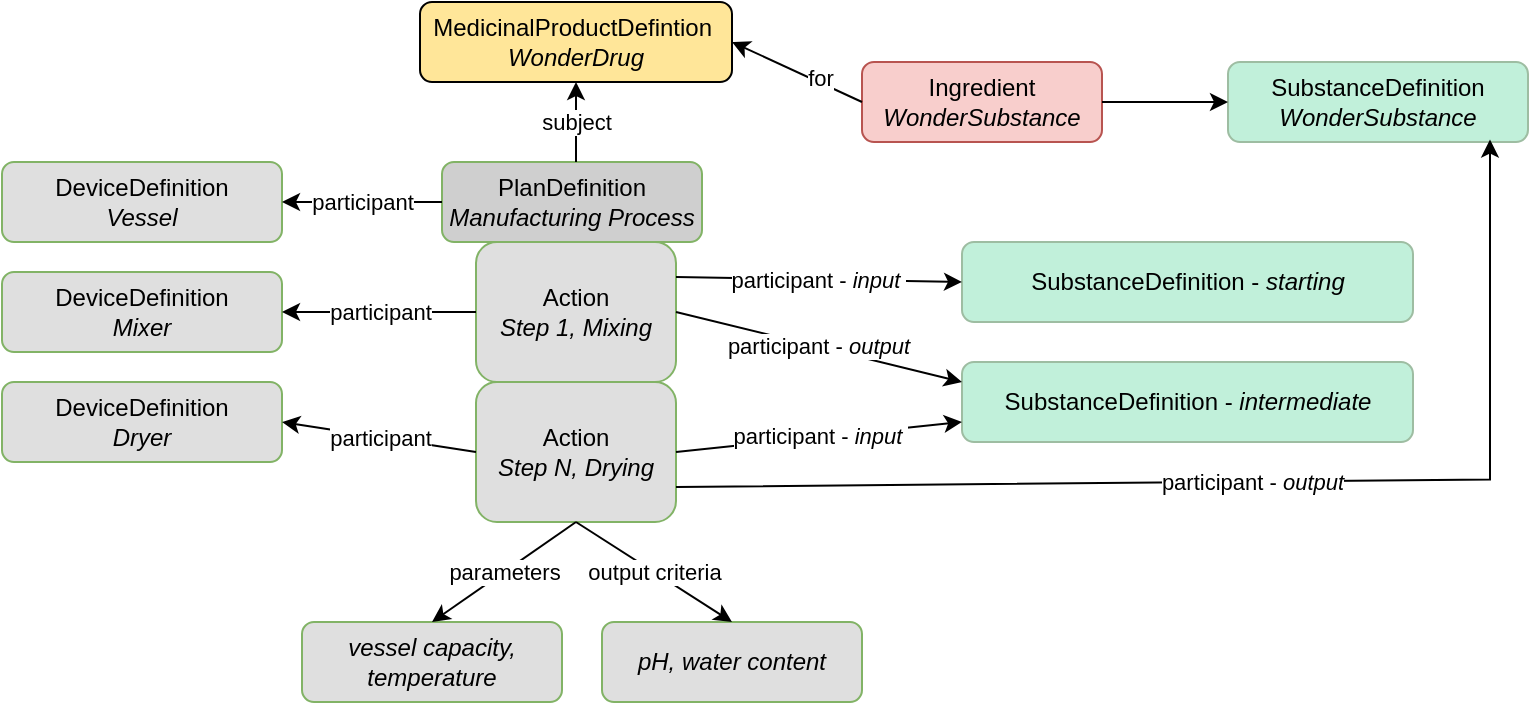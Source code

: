 <mxfile version="21.6.5" type="device">
  <diagram id="C5RBs43oDa-KdzZeNtuy" name="Page-1">
    <mxGraphModel dx="1611" dy="1762" grid="1" gridSize="10" guides="1" tooltips="1" connect="1" arrows="1" fold="1" page="1" pageScale="1" pageWidth="827" pageHeight="1169" math="0" shadow="0">
      <root>
        <mxCell id="WIyWlLk6GJQsqaUBKTNV-0" />
        <mxCell id="WIyWlLk6GJQsqaUBKTNV-1" parent="WIyWlLk6GJQsqaUBKTNV-0" />
        <mxCell id="PtvGfc8u3fFPzmpzfyYF-7" value="MedicinalProductDefintion&amp;nbsp;&lt;br&gt;&lt;i&gt;WonderDrug&lt;/i&gt;" style="rounded=1;whiteSpace=wrap;html=1;fontSize=12;glass=0;strokeWidth=1;shadow=0;fillColor=#ffe699;" parent="WIyWlLk6GJQsqaUBKTNV-1" vertex="1">
          <mxGeometry x="9" y="-90" width="156" height="40" as="geometry" />
        </mxCell>
        <mxCell id="PtvGfc8u3fFPzmpzfyYF-18" value="PlanDefinition&lt;br&gt;&lt;i&gt;Manufacturing Process&lt;/i&gt;" style="rounded=1;whiteSpace=wrap;html=1;fontSize=12;glass=0;strokeWidth=1;shadow=0;fillColor=#cfcfcf;strokeColor=#82b366;" parent="WIyWlLk6GJQsqaUBKTNV-1" vertex="1">
          <mxGeometry x="20" y="-10" width="130" height="40" as="geometry" />
        </mxCell>
        <mxCell id="Kh6UWCqLEouyqFOK7ntM-0" value="Action&lt;i&gt;&lt;br&gt;Step 1, Mixing&lt;/i&gt;" style="rounded=1;whiteSpace=wrap;html=1;fontSize=12;glass=0;strokeWidth=1;shadow=0;fillColor=#dfdfdf;strokeColor=#82b366;" parent="WIyWlLk6GJQsqaUBKTNV-1" vertex="1">
          <mxGeometry x="37" y="30" width="100" height="70" as="geometry" />
        </mxCell>
        <mxCell id="Kh6UWCqLEouyqFOK7ntM-1" value="Action&lt;br&gt;&lt;i&gt;Step N, Drying&lt;/i&gt;" style="rounded=1;whiteSpace=wrap;html=1;fontSize=12;glass=0;strokeWidth=1;shadow=0;fillColor=#dfdfdf;strokeColor=#82b366;" parent="WIyWlLk6GJQsqaUBKTNV-1" vertex="1">
          <mxGeometry x="37" y="100" width="100" height="70" as="geometry" />
        </mxCell>
        <mxCell id="Kh6UWCqLEouyqFOK7ntM-8" value="" style="endArrow=classic;html=1;rounded=0;entryX=0.5;entryY=1;entryDx=0;entryDy=0;" parent="WIyWlLk6GJQsqaUBKTNV-1" target="PtvGfc8u3fFPzmpzfyYF-7" edge="1">
          <mxGeometry width="50" height="50" relative="1" as="geometry">
            <mxPoint x="87" y="-10" as="sourcePoint" />
            <mxPoint x="250" y="50" as="targetPoint" />
          </mxGeometry>
        </mxCell>
        <mxCell id="Kh6UWCqLEouyqFOK7ntM-28" value="subject" style="edgeLabel;html=1;align=center;verticalAlign=middle;resizable=0;points=[];" parent="Kh6UWCqLEouyqFOK7ntM-8" vertex="1" connectable="0">
          <mxGeometry x="0.238" y="-3" relative="1" as="geometry">
            <mxPoint x="-3" y="5" as="offset" />
          </mxGeometry>
        </mxCell>
        <mxCell id="Kh6UWCqLEouyqFOK7ntM-25" value="Ingredient&lt;br&gt;&lt;i&gt;WonderSubstance&lt;/i&gt;" style="rounded=1;whiteSpace=wrap;html=1;fontSize=12;glass=0;strokeWidth=1;shadow=0;fillColor=#f8cecc;strokeColor=#b85450;" parent="WIyWlLk6GJQsqaUBKTNV-1" vertex="1">
          <mxGeometry x="230" y="-60" width="120" height="40" as="geometry" />
        </mxCell>
        <mxCell id="Kh6UWCqLEouyqFOK7ntM-26" value="for" style="endArrow=classic;html=1;rounded=0;exitX=0;exitY=0.5;exitDx=0;exitDy=0;entryX=1;entryY=0.5;entryDx=0;entryDy=0;" parent="WIyWlLk6GJQsqaUBKTNV-1" source="Kh6UWCqLEouyqFOK7ntM-25" target="PtvGfc8u3fFPzmpzfyYF-7" edge="1">
          <mxGeometry x="-0.333" y="-2" width="50" height="50" relative="1" as="geometry">
            <mxPoint x="461.43" y="-50" as="sourcePoint" />
            <mxPoint x="370" y="-40" as="targetPoint" />
            <mxPoint as="offset" />
          </mxGeometry>
        </mxCell>
        <mxCell id="IEeFdyCGopTc3gh3-DFE-2" value="SubstanceDefinition&lt;br&gt;&lt;i&gt;WonderSubstance&lt;/i&gt;" style="rounded=1;whiteSpace=wrap;html=1;fontSize=12;glass=0;strokeWidth=1;shadow=0;fillColor=#c1f0da;strokeColor=#9ebda2;" parent="WIyWlLk6GJQsqaUBKTNV-1" vertex="1">
          <mxGeometry x="413" y="-60" width="150" height="40" as="geometry" />
        </mxCell>
        <mxCell id="IEeFdyCGopTc3gh3-DFE-3" value="" style="endArrow=classic;html=1;rounded=0;exitX=1;exitY=0.5;exitDx=0;exitDy=0;entryX=0;entryY=0.5;entryDx=0;entryDy=0;" parent="WIyWlLk6GJQsqaUBKTNV-1" source="Kh6UWCqLEouyqFOK7ntM-25" edge="1" target="IEeFdyCGopTc3gh3-DFE-2">
          <mxGeometry x="-0.333" y="-2" width="50" height="50" relative="1" as="geometry">
            <mxPoint x="490" y="-110" as="sourcePoint" />
            <mxPoint x="640" y="-120" as="targetPoint" />
            <mxPoint as="offset" />
          </mxGeometry>
        </mxCell>
        <mxCell id="uysCGEMOpJlBYejoTfUB-0" value="DeviceDefinition&lt;br&gt;&lt;i&gt;Mixer&lt;/i&gt;" style="rounded=1;whiteSpace=wrap;html=1;fontSize=12;glass=0;strokeWidth=1;shadow=0;fillColor=#dfdfdf;strokeColor=#82b366;" vertex="1" parent="WIyWlLk6GJQsqaUBKTNV-1">
          <mxGeometry x="-200" y="45" width="140" height="40" as="geometry" />
        </mxCell>
        <mxCell id="uysCGEMOpJlBYejoTfUB-3" value="DeviceDefinition&lt;br&gt;&lt;i&gt;Dryer&lt;/i&gt;" style="rounded=1;whiteSpace=wrap;html=1;fontSize=12;glass=0;strokeWidth=1;shadow=0;fillColor=#dfdfdf;strokeColor=#82b366;" vertex="1" parent="WIyWlLk6GJQsqaUBKTNV-1">
          <mxGeometry x="-200" y="100" width="140" height="40" as="geometry" />
        </mxCell>
        <mxCell id="uysCGEMOpJlBYejoTfUB-7" value="participant" style="endArrow=classic;html=1;rounded=0;exitX=0;exitY=0.5;exitDx=0;exitDy=0;entryX=1;entryY=0.5;entryDx=0;entryDy=0;" edge="1" parent="WIyWlLk6GJQsqaUBKTNV-1" source="Kh6UWCqLEouyqFOK7ntM-0" target="uysCGEMOpJlBYejoTfUB-0">
          <mxGeometry width="50" height="50" relative="1" as="geometry">
            <mxPoint x="157" y="70" as="sourcePoint" />
            <mxPoint x="200" y="70" as="targetPoint" />
          </mxGeometry>
        </mxCell>
        <mxCell id="uysCGEMOpJlBYejoTfUB-8" value="participant" style="endArrow=classic;html=1;rounded=0;exitX=0;exitY=0.5;exitDx=0;exitDy=0;entryX=1;entryY=0.5;entryDx=0;entryDy=0;" edge="1" parent="WIyWlLk6GJQsqaUBKTNV-1" source="Kh6UWCqLEouyqFOK7ntM-1" target="uysCGEMOpJlBYejoTfUB-3">
          <mxGeometry width="50" height="50" relative="1" as="geometry">
            <mxPoint x="47" y="60" as="sourcePoint" />
            <mxPoint x="-50" y="60" as="targetPoint" />
          </mxGeometry>
        </mxCell>
        <mxCell id="uysCGEMOpJlBYejoTfUB-9" value="SubstanceDefinition - &lt;i&gt;starting&lt;/i&gt;" style="rounded=1;whiteSpace=wrap;html=1;fontSize=12;glass=0;strokeWidth=1;shadow=0;fillColor=#c1f0da;strokeColor=#9ebda2;" vertex="1" parent="WIyWlLk6GJQsqaUBKTNV-1">
          <mxGeometry x="280" y="30" width="225.5" height="40" as="geometry" />
        </mxCell>
        <mxCell id="uysCGEMOpJlBYejoTfUB-10" value="SubstanceDefinition - &lt;i&gt;intermediate&lt;/i&gt;" style="rounded=1;whiteSpace=wrap;html=1;fontSize=12;glass=0;strokeWidth=1;shadow=0;fillColor=#c1f0da;strokeColor=#9ebda2;" vertex="1" parent="WIyWlLk6GJQsqaUBKTNV-1">
          <mxGeometry x="280" y="90" width="225.5" height="40" as="geometry" />
        </mxCell>
        <mxCell id="uysCGEMOpJlBYejoTfUB-11" value="participant -&amp;nbsp;&lt;i&gt;input&lt;/i&gt;&amp;nbsp;" style="endArrow=classic;html=1;rounded=0;entryX=0;entryY=0.5;entryDx=0;entryDy=0;exitX=1;exitY=0.25;exitDx=0;exitDy=0;" edge="1" parent="WIyWlLk6GJQsqaUBKTNV-1" source="Kh6UWCqLEouyqFOK7ntM-0" target="uysCGEMOpJlBYejoTfUB-9">
          <mxGeometry width="50" height="50" relative="1" as="geometry">
            <mxPoint x="147" y="55" as="sourcePoint" />
            <mxPoint x="235" y="45" as="targetPoint" />
          </mxGeometry>
        </mxCell>
        <mxCell id="uysCGEMOpJlBYejoTfUB-16" value="participant -&amp;nbsp;&lt;i&gt;input&lt;/i&gt;&amp;nbsp;" style="endArrow=classic;html=1;rounded=0;entryX=0;entryY=0.75;entryDx=0;entryDy=0;exitX=1;exitY=0.5;exitDx=0;exitDy=0;" edge="1" parent="WIyWlLk6GJQsqaUBKTNV-1" source="Kh6UWCqLEouyqFOK7ntM-1" target="uysCGEMOpJlBYejoTfUB-10">
          <mxGeometry width="50" height="50" relative="1" as="geometry">
            <mxPoint x="147" y="72" as="sourcePoint" />
            <mxPoint x="243" y="75" as="targetPoint" />
          </mxGeometry>
        </mxCell>
        <mxCell id="uysCGEMOpJlBYejoTfUB-17" value="participant - &lt;i&gt;output&lt;/i&gt;" style="endArrow=classic;html=1;rounded=0;entryX=0;entryY=0.25;entryDx=0;entryDy=0;exitX=1;exitY=0.5;exitDx=0;exitDy=0;" edge="1" parent="WIyWlLk6GJQsqaUBKTNV-1" source="Kh6UWCqLEouyqFOK7ntM-0" target="uysCGEMOpJlBYejoTfUB-10">
          <mxGeometry width="50" height="50" relative="1" as="geometry">
            <mxPoint x="147" y="77" as="sourcePoint" />
            <mxPoint x="243" y="80" as="targetPoint" />
          </mxGeometry>
        </mxCell>
        <mxCell id="uysCGEMOpJlBYejoTfUB-22" value="participant - &lt;i&gt;output&lt;/i&gt;" style="endArrow=classic;html=1;rounded=0;exitX=1;exitY=0.75;exitDx=0;exitDy=0;" edge="1" parent="WIyWlLk6GJQsqaUBKTNV-1" source="Kh6UWCqLEouyqFOK7ntM-1">
          <mxGeometry width="50" height="50" relative="1" as="geometry">
            <mxPoint x="60" y="151.25" as="sourcePoint" />
            <mxPoint x="544" y="-21.25" as="targetPoint" />
            <Array as="points">
              <mxPoint x="544" y="148.75" />
            </Array>
          </mxGeometry>
        </mxCell>
        <mxCell id="uysCGEMOpJlBYejoTfUB-25" value="&lt;i&gt;vessel capacity, temperature&lt;/i&gt;" style="rounded=1;whiteSpace=wrap;html=1;fontSize=12;glass=0;strokeWidth=1;shadow=0;fillColor=#dfdfdf;strokeColor=#82b366;" vertex="1" parent="WIyWlLk6GJQsqaUBKTNV-1">
          <mxGeometry x="-50" y="220" width="130" height="40" as="geometry" />
        </mxCell>
        <mxCell id="uysCGEMOpJlBYejoTfUB-26" value="parameters" style="endArrow=classic;html=1;rounded=0;exitX=0.5;exitY=1;exitDx=0;exitDy=0;entryX=0.5;entryY=0;entryDx=0;entryDy=0;" edge="1" parent="WIyWlLk6GJQsqaUBKTNV-1" source="Kh6UWCqLEouyqFOK7ntM-1" target="uysCGEMOpJlBYejoTfUB-25">
          <mxGeometry width="50" height="50" relative="1" as="geometry">
            <mxPoint x="47" y="145" as="sourcePoint" />
            <mxPoint x="-30" y="145" as="targetPoint" />
          </mxGeometry>
        </mxCell>
        <mxCell id="uysCGEMOpJlBYejoTfUB-27" value="&lt;i&gt;pH, water content&lt;/i&gt;" style="rounded=1;whiteSpace=wrap;html=1;fontSize=12;glass=0;strokeWidth=1;shadow=0;fillColor=#dfdfdf;strokeColor=#82b366;" vertex="1" parent="WIyWlLk6GJQsqaUBKTNV-1">
          <mxGeometry x="100" y="220" width="130" height="40" as="geometry" />
        </mxCell>
        <mxCell id="uysCGEMOpJlBYejoTfUB-28" value="output criteria" style="endArrow=classic;html=1;rounded=0;exitX=0.5;exitY=1;exitDx=0;exitDy=0;entryX=0.5;entryY=0;entryDx=0;entryDy=0;" edge="1" parent="WIyWlLk6GJQsqaUBKTNV-1" source="Kh6UWCqLEouyqFOK7ntM-1" target="uysCGEMOpJlBYejoTfUB-27">
          <mxGeometry x="0.008" width="50" height="50" relative="1" as="geometry">
            <mxPoint x="97" y="180" as="sourcePoint" />
            <mxPoint x="195" y="230" as="targetPoint" />
            <mxPoint as="offset" />
          </mxGeometry>
        </mxCell>
        <mxCell id="uysCGEMOpJlBYejoTfUB-30" value="DeviceDefinition&lt;br&gt;&lt;i&gt;Vessel&lt;/i&gt;" style="rounded=1;whiteSpace=wrap;html=1;fontSize=12;glass=0;strokeWidth=1;shadow=0;fillColor=#dfdfdf;strokeColor=#82b366;" vertex="1" parent="WIyWlLk6GJQsqaUBKTNV-1">
          <mxGeometry x="-200" y="-10" width="140" height="40" as="geometry" />
        </mxCell>
        <mxCell id="uysCGEMOpJlBYejoTfUB-31" value="participant" style="endArrow=classic;html=1;rounded=0;exitX=0;exitY=0.5;exitDx=0;exitDy=0;entryX=1;entryY=0.5;entryDx=0;entryDy=0;" edge="1" parent="WIyWlLk6GJQsqaUBKTNV-1" source="PtvGfc8u3fFPzmpzfyYF-18" target="uysCGEMOpJlBYejoTfUB-30">
          <mxGeometry width="50" height="50" relative="1" as="geometry">
            <mxPoint x="47" y="75" as="sourcePoint" />
            <mxPoint x="-30" y="80" as="targetPoint" />
          </mxGeometry>
        </mxCell>
      </root>
    </mxGraphModel>
  </diagram>
</mxfile>
